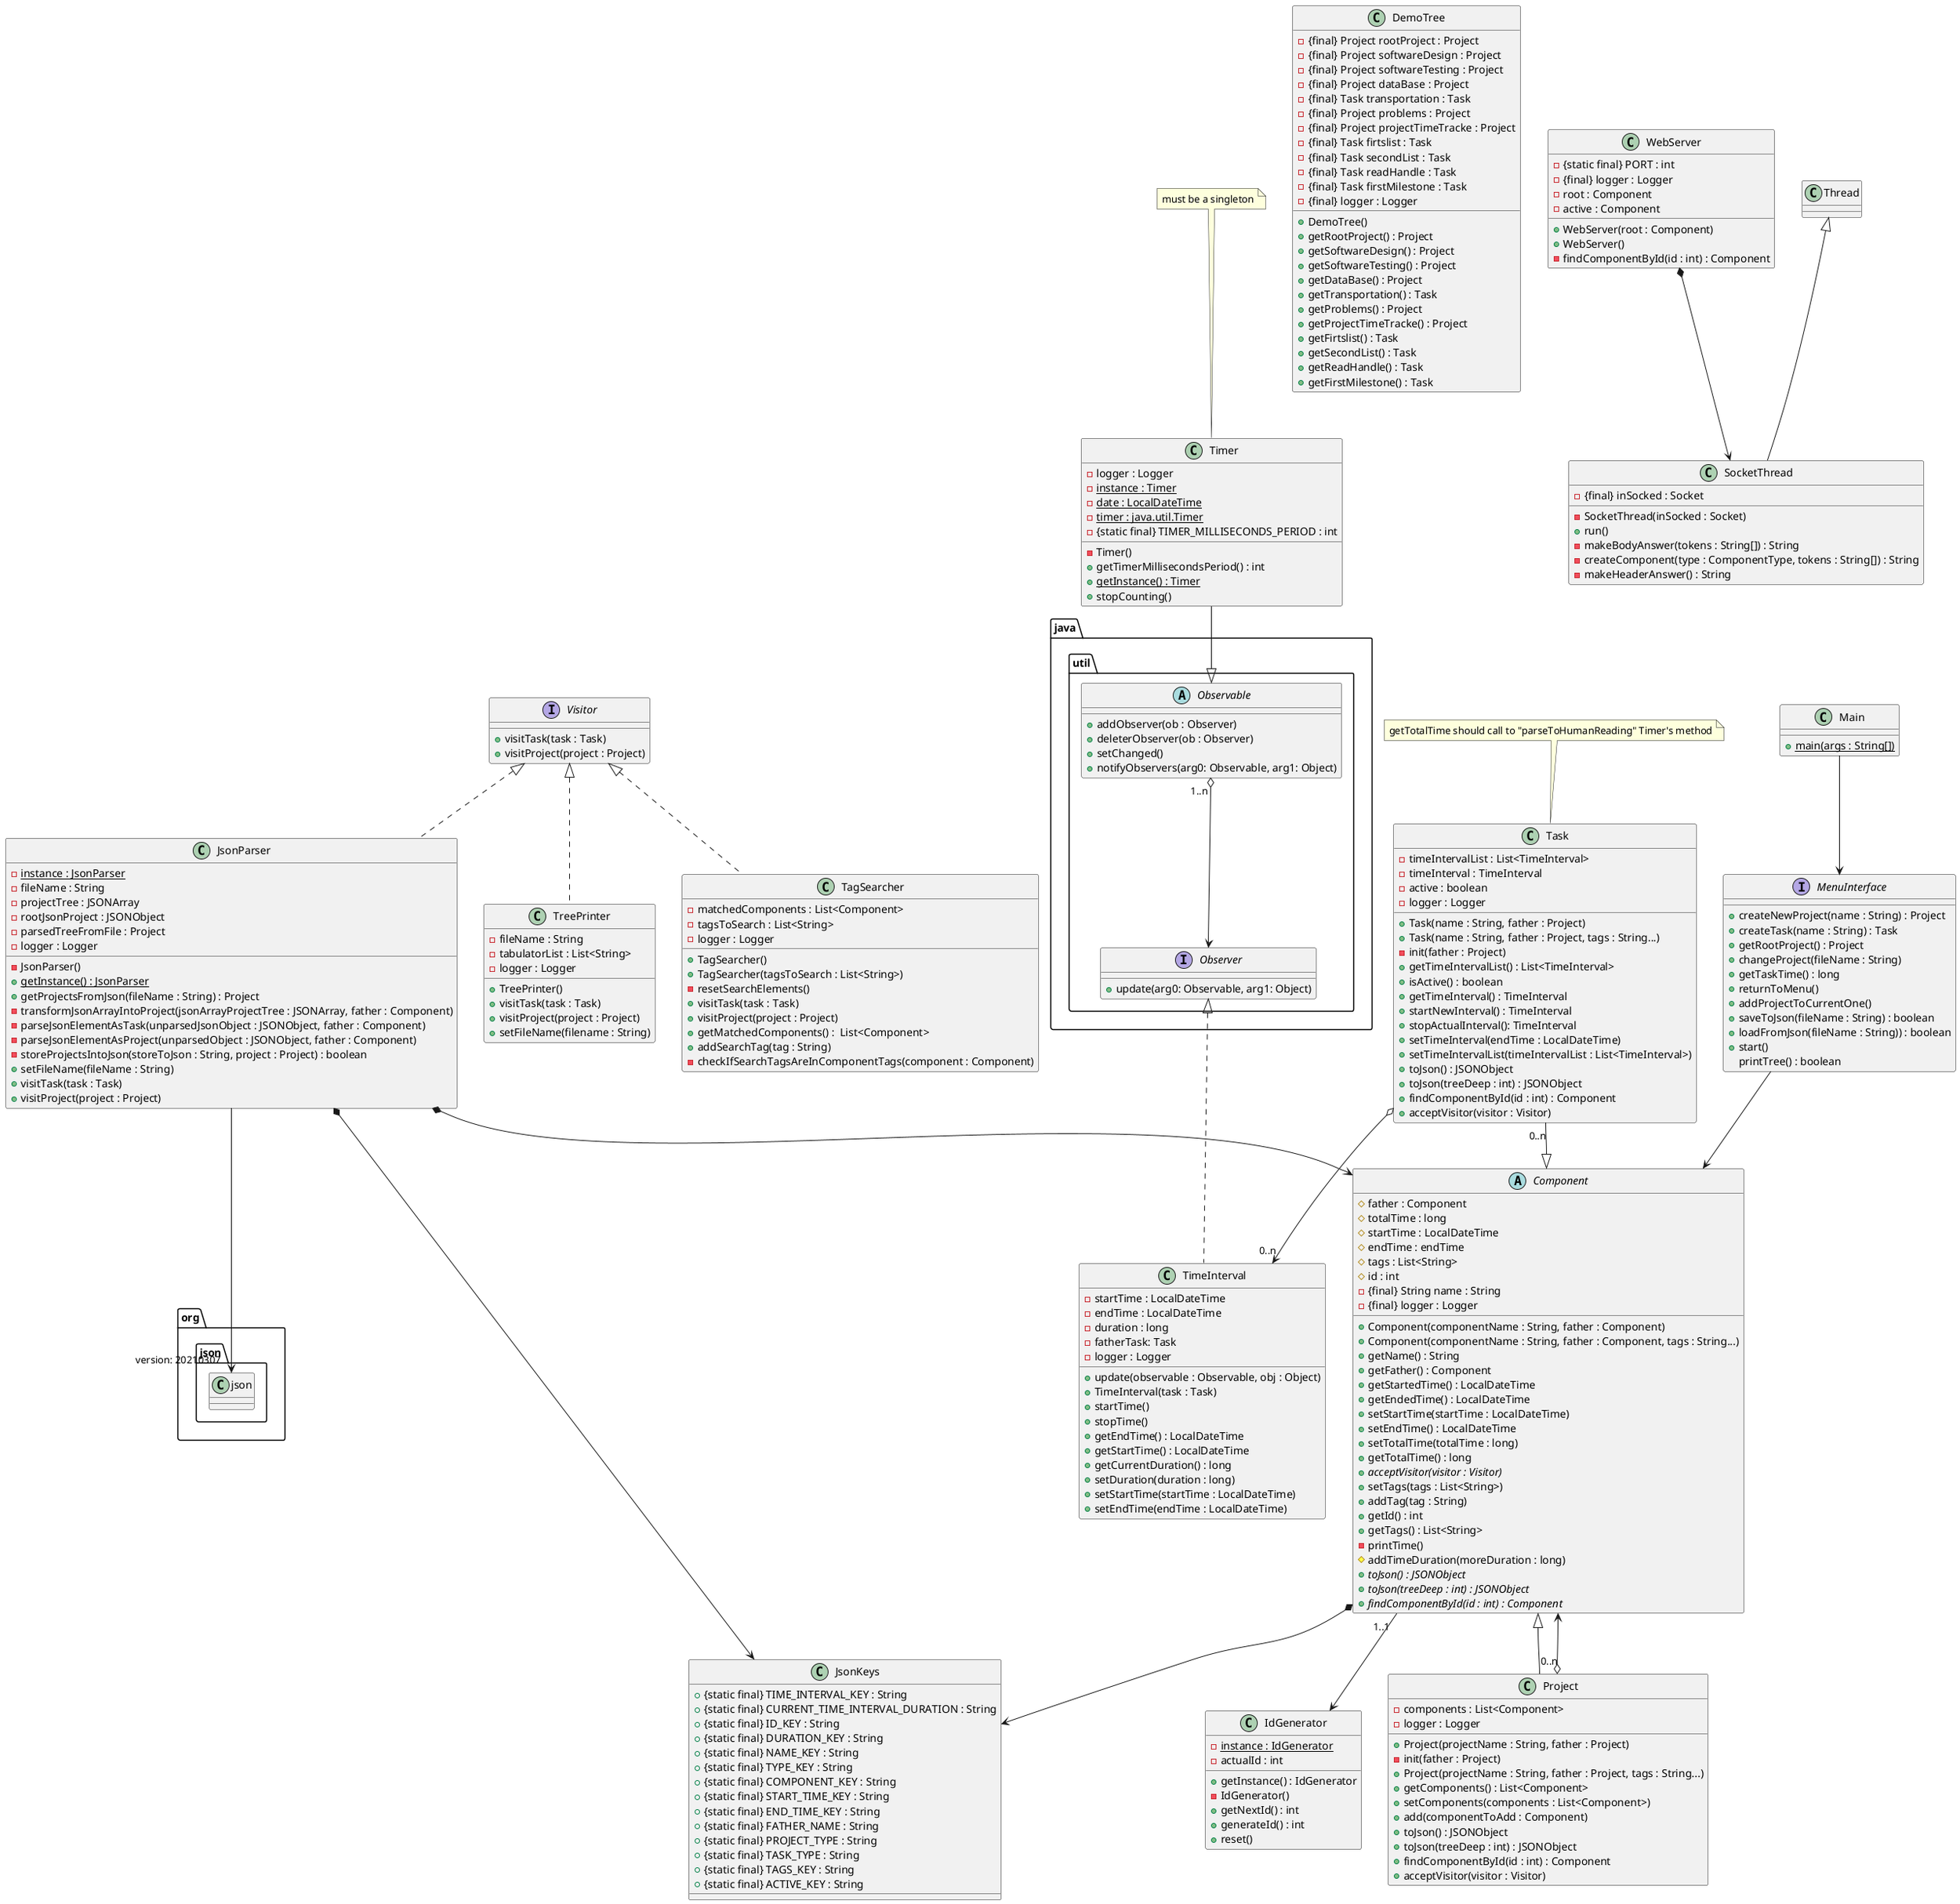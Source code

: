 @startuml
abstract class Component {
    # father : Component
    # totalTime : long
    # startTime : LocalDateTime
    # endTime : endTime
    # tags : List<String>
    # id : int
    - {final} String name : String
    - {final} logger : Logger

    + Component(componentName : String, father : Component)
    + Component(componentName : String, father : Component, tags : String...)
    + getName() : String
    + getFather() : Component
    + getStartedTime() : LocalDateTime
    + getEndedTime() : LocalDateTime
    + setStartTime(startTime : LocalDateTime)
    + setEndTime() : LocalDateTime
    + setTotalTime(totalTime : long)
    + getTotalTime() : long
    + {abstract} acceptVisitor(visitor : Visitor)
    + setTags(tags : List<String>)
    + addTag(tag : String)
    + getId() : int
    + getTags() : List<String>
    - printTime()
    # addTimeDuration(moreDuration : long)
    + {abstract} toJson() : JSONObject
    + {abstract} toJson(treeDeep : int) : JSONObject
    + {abstract} findComponentById(id : int) : Component
}

class TimeInterval implements java.util.Observer {

    - startTime : LocalDateTime
    - endTime : LocalDateTime
    - duration : long
    - fatherTask: Task
    - logger : Logger

    + update(observable : Observable, obj : Object)
    + TimeInterval(task : Task)
    + startTime()
    + stopTime()
    + getEndTime() : LocalDateTime
    + getStartTime() : LocalDateTime
    + getCurrentDuration() : long
    + setDuration(duration : long)
    + setStartTime(startTime : LocalDateTime)
    + setEndTime(endTime : LocalDateTime)
}

abstract class java.util.Observable{

    + addObserver(ob : Observer)
    + deleterObserver(ob : Observer)
    + setChanged()
    + notifyObservers(arg0: Observable, arg1: Object)

}

interface java.util.Observer {

    + update(arg0: Observable, arg1: Object)

}

interface Visitor {
    + visitTask(task : Task)
    + visitProject(project : Project)
}


class Project extends Component{

    - components : List<Component>
    - logger : Logger

    + Project(projectName : String, father : Project)
    - init(father : Project)
    + Project(projectName : String, father : Project, tags : String...)
    + getComponents() : List<Component>
    + setComponents(components : List<Component>)
    + add(componentToAdd : Component)
    + toJson() : JSONObject
    + toJson(treeDeep : int) : JSONObject
    + findComponentById(id : int) : Component
    + acceptVisitor(visitor : Visitor)


}

class Task {

    - timeIntervalList : List<TimeInterval>
    - timeInterval : TimeInterval
    - active : boolean
    - logger : Logger

    + Task(name : String, father : Project)
    + Task(name : String, father : Project, tags : String...)
    - init(father : Project)
    + getTimeIntervalList() : List<TimeInterval>
    + isActive() : boolean
    + getTimeInterval() : TimeInterval
    + startNewInterval() : TimeInterval
    + stopActualInterval(): TimeInterval
    + setTimeInterval(endTime : LocalDateTime)
    + setTimeIntervalList(timeIntervalList : List<TimeInterval>)
    + toJson() : JSONObject
    + toJson(treeDeep : int) : JSONObject
    + findComponentById(id : int) : Component
    + acceptVisitor(visitor : Visitor)

}



class Timer {
    - logger : Logger
    - {static} instance : Timer
    - {static} date : LocalDateTime
    - {static} timer : java.util.Timer
    - {static final} TIMER_MILLISECONDS_PERIOD : int

    - Timer()
    + getTimerMillisecondsPeriod() : int
    + {static} getInstance() : Timer
    + stopCounting()


}

class JsonParser implements Visitor{
    - {static} instance : JsonParser
    - fileName : String
    - projectTree : JSONArray
    - rootJsonProject : JSONObject
    - parsedTreeFromFile : Project
    - logger : Logger

    - JsonParser()
    + {static} getInstance() : JsonParser
    + getProjectsFromJson(fileName : String) : Project
    - transformJsonArrayIntoProject(jsonArrayProjectTree : JSONArray, father : Component)
    - parseJsonElementAsTask(unparsedJsonObject : JSONObject, father : Component)
    - parseJsonElementAsProject(unparsedObject : JSONObject, father : Component)
    - storeProjectsIntoJson(storeToJson : String, project : Project) : boolean
    + setFileName(fileName : String)
    + visitTask(task : Task)
    + visitProject(project : Project)
}

class IdGenerator
{
    - {static} instance : IdGenerator
    - actualId : int

    + getInstance() : IdGenerator
    - IdGenerator()
    + getNextId() : int
    + generateId() : int
    + reset()

}

class JsonKeys
{
    + {static final} TIME_INTERVAL_KEY : String
    + {static final} CURRENT_TIME_INTERVAL_DURATION : String
    + {static final} ID_KEY : String
    + {static final} DURATION_KEY : String
    + {static final} NAME_KEY : String
    + {static final} TYPE_KEY : String
    + {static final} COMPONENT_KEY : String
    + {static final} START_TIME_KEY : String
    + {static final} END_TIME_KEY : String
    + {static final} FATHER_NAME : String
    + {static final} PROJECT_TYPE : String
    + {static final} TASK_TYPE : String
    + {static final} TAGS_KEY : String
    + {static final} ACTIVE_KEY : String


}

class DemoTree
{
    - {final} Project rootProject : Project
    - {final} Project softwareDesign : Project
    - {final} Project softwareTesting : Project
    - {final} Project dataBase : Project
    - {final} Task transportation : Task
    - {final} Project problems : Project
    - {final} Project projectTimeTracke : Project
    - {final} Task firtslist : Task
    - {final} Task secondList : Task
    - {final} Task readHandle : Task
    - {final} Task firstMilestone : Task
    - {final} logger : Logger

    + DemoTree()
    + getRootProject() : Project
    + getSoftwareDesign() : Project
    + getSoftwareTesting() : Project
    + getDataBase() : Project
    + getTransportation() : Task
    + getProblems() : Project
    + getProjectTimeTracke() : Project
    + getFirtslist() : Task
    + getSecondList() : Task
    + getReadHandle() : Task
    + getFirstMilestone() : Task

}

class WebServer{
    - {static final} PORT : int
    - {final} logger : Logger
    - root : Component
    - active : Component

    + WebServer(root : Component)
    + WebServer()
    - findComponentById(id : int) : Component

}

class SocketThread extends Thread{
    - {final} inSocked : Socket

    - SocketThread(inSocked : Socket)
    + run()
    - makeBodyAnswer(tokens : String[]) : String
    - createComponent(type : ComponentType, tokens : String[]) : String
    - makeHeaderAnswer() : String



}

class TreePrinter implements Visitor{
    - fileName : String
    - tabulatorList : List<String>
    - logger : Logger

    + TreePrinter()
    + visitTask(task : Task)
    + visitProject(project : Project)
    + setFileName(filename : String)
}

class TagSearcher implements Visitor
{
    - matchedComponents : List<Component>
    - tagsToSearch : List<String>
    - logger : Logger

    + TagSearcher()
    + TagSearcher(tagsToSearch : List<String>)
    - resetSearchElements()
    + visitTask(task : Task)
    + visitProject(project : Project)
    + getMatchedComponents() :  List<Component>
    + addSearchTag(tag : String)
    - checkIfSearchTagsAreInComponentTags(component : Component)
}

class Main {
    + {static} main(args : String[])
}

interface MenuInterface {
    + createNewProject(name : String) : Project
    + createTask(name : String) : Task
    + getRootProject() : Project
    + changeProject(fileName : String)
    + getTaskTime() : long
    + returnToMenu()
    + addProjectToCurrentOne()
    + saveToJson(fileName : String) : boolean
    + loadFromJson(fileName : String)) : boolean
    + start()
    printTree() : boolean
}


/'class ConsoleMenu implements MenuInterface {

    - rootProject : Project
    - actualProject : Project
    - actualTask : Task
    - {static} jsonParser : JsonParser

    + ConsoleMenu()
    + getRootProject() : Project
    + createNewProject(name : String) : Project
    + createTask(name : String) : Task
    + changeProject(filename : String)
    + saveToJson(fileName : String) : boolean
    + loadFromJson(fileName : String) : boolean
    + getTaskTime() : long
    + returnToMenu()
    + addProjectToCurrentOne()
    + start()
    + printTree() : boolean
    - printMenuOptions()
    - checkForJson(readFromFile : String) : boolean
}'/

note top of Task {
    getTotalTime should call to "parseToHumanReading" Timer's method
}

note top of Timer {
    must be a singleton
}

/'note right of ConsoleMenu {
    ConsoleMenu(readFromFile : String) calls ConsoleMenu(readFromFile,storeToJson)
    using the same file to input or output
}'/

Main --> MenuInterface
'ConsoleMenu --> JsonParser'
JsonParser --> "version: 20210307" org.json.json
JsonParser *--> Component
WebServer *--> SocketThread
Project "0..n" o--> Component
MenuInterface --> Component
Task o--> "0..n" TimeInterval
Task "0..n" --|> Component
java.util.Observable "1..n " o--> java.util.Observer
Timer --|> java.util.Observable
Component "1..1 " --> IdGenerator
Component *--> JsonKeys
JsonParser *--> JsonKeys
@enduml